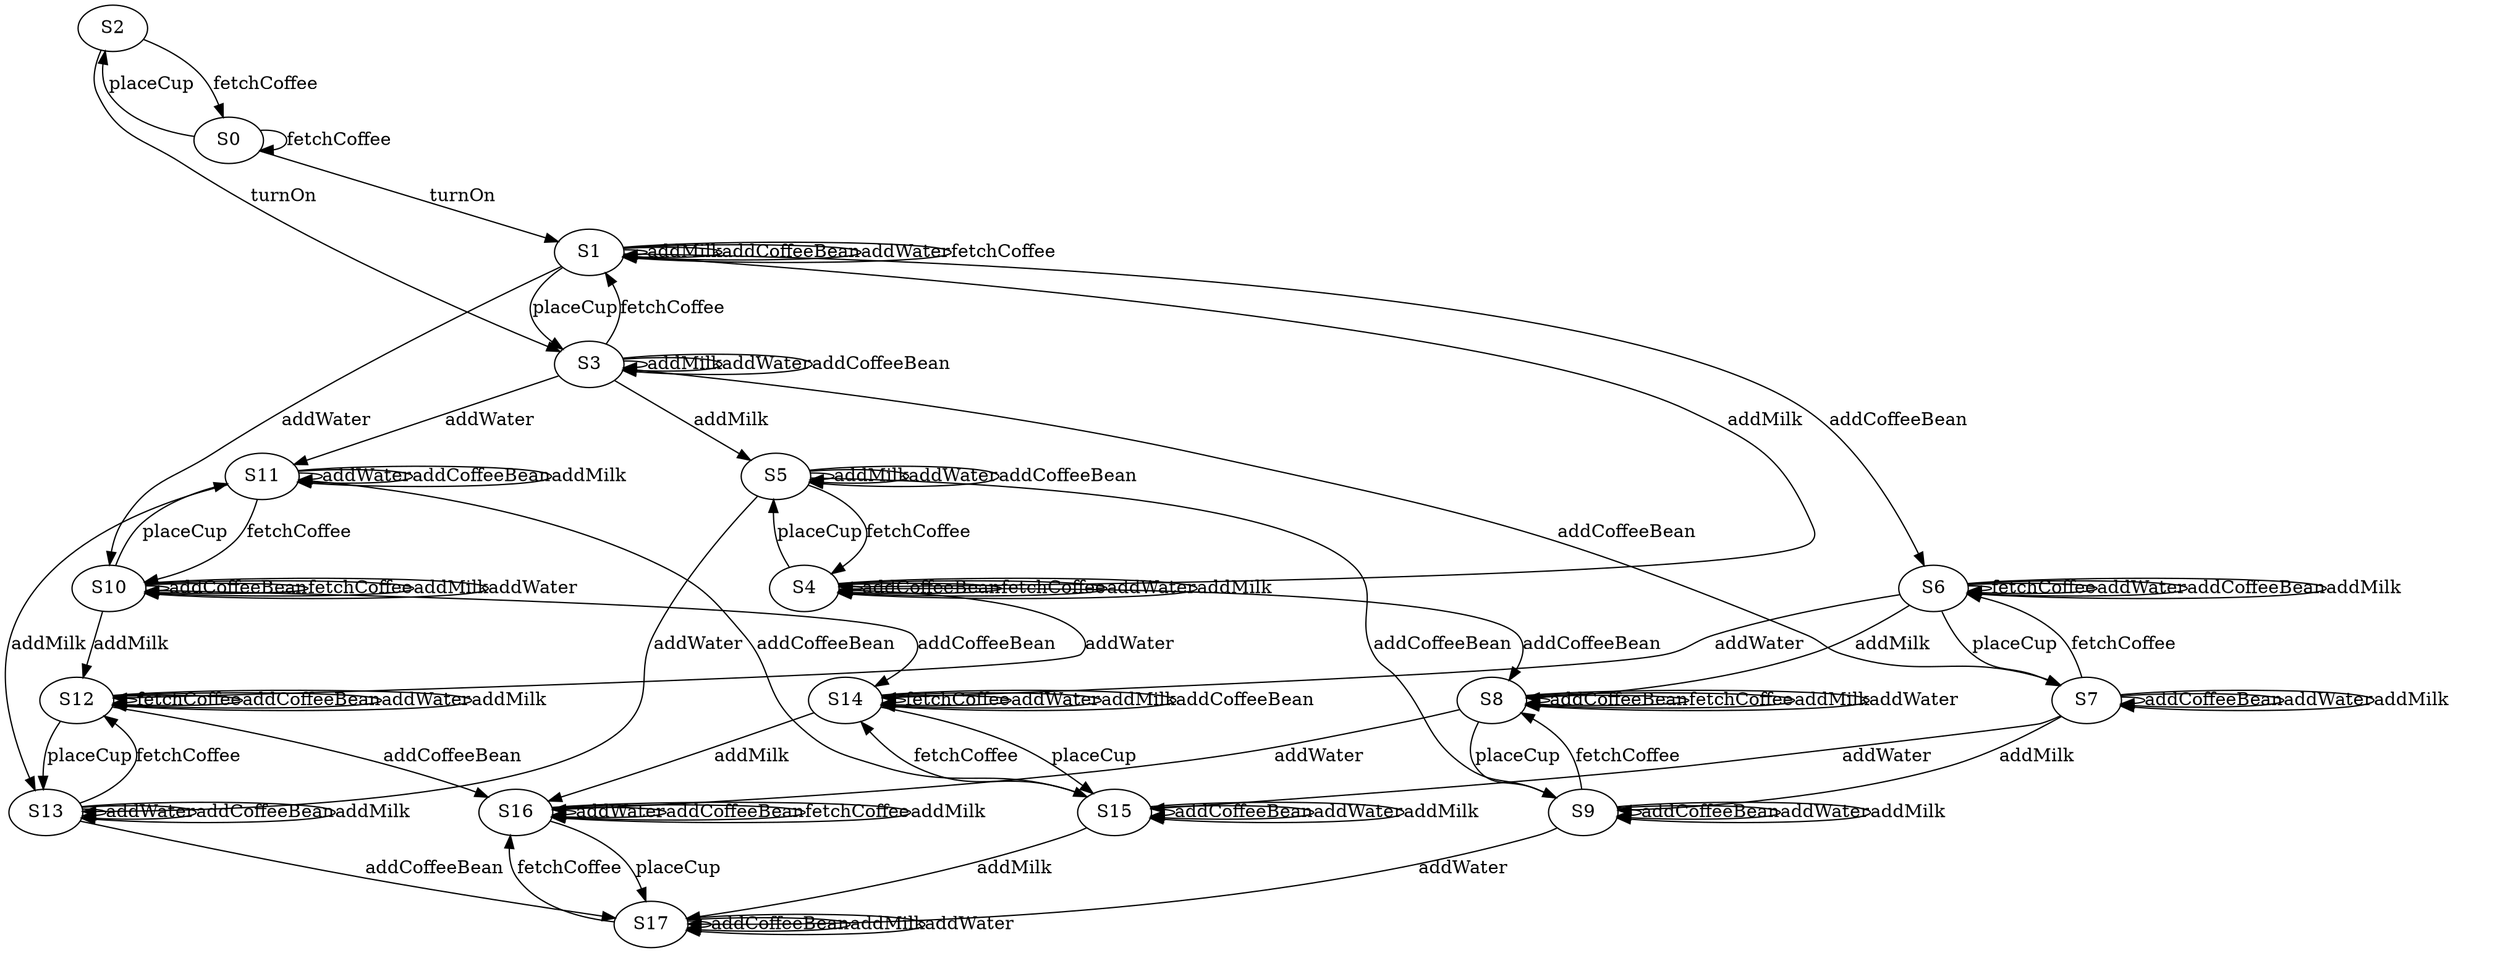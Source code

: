 digraph g {

	S11 -> S10 [label="fetchCoffee"];
	S12 -> S13 [label="placeCup"];
	S9 -> S8 [label="fetchCoffee"];
	S6 -> S8 [label="addMilk"];
	S8 -> S16 [label="addWater"];
	S1 -> S6 [label="addCoffeeBean"];
	S14 -> S14 [label="fetchCoffee"];
	S8 -> S8 [label="addCoffeeBean"];
	S5 -> S5 [label="addMilk"];
	S6 -> S6 [label="fetchCoffee"];
	S17 -> S17 [label="addCoffeeBean"];
	S13 -> S12 [label="fetchCoffee"];
	S3 -> S11 [label="addWater"];
	S13 -> S13 [label="addWater"];
	S4 -> S12 [label="addWater"];
	S10 -> S10 [label="addCoffeeBean"];
	S12 -> S16 [label="addCoffeeBean"];
	S13 -> S13 [label="addCoffeeBean"];
	S9 -> S9 [label="addCoffeeBean"];
	S17 -> S17 [label="addMilk"];
	S12 -> S12 [label="fetchCoffee"];
	S12 -> S12 [label="addCoffeeBean"];
	S9 -> S9 [label="addWater"];
	S4 -> S4 [label="addCoffeeBean"];
	S13 -> S17 [label="addCoffeeBean"];
	S5 -> S5 [label="addWater"];
	S6 -> S6 [label="addWater"];
	S7 -> S7 [label="addCoffeeBean"];
	S7 -> S7 [label="addWater"];
	S1 -> S1 [label="addMilk"];
	S6 -> S7 [label="placeCup"];
	S11 -> S11 [label="addWater"];
	S9 -> S17 [label="addWater"];
	S2 -> S0 [label="fetchCoffee"];
	S1 -> S1 [label="addCoffeeBean"];
	S1 -> S1 [label="addWater"];
	S12 -> S12 [label="addWater"];
	S1 -> S10 [label="addWater"];
	S14 -> S14 [label="addWater"];
	S5 -> S5 [label="addCoffeeBean"];
	S8 -> S8 [label="fetchCoffee"];
	S3 -> S3 [label="addMilk"];
	S0 -> S1 [label="turnOn"];
	S3 -> S3 [label="addWater"];
	S3 -> S3 [label="addCoffeeBean"];
	S15 -> S15 [label="addCoffeeBean"];
	S16 -> S16 [label="addWater"];
	S15 -> S15 [label="addWater"];
	S15 -> S17 [label="addMilk"];
	S1 -> S1 [label="fetchCoffee"];
	S15 -> S15 [label="addMilk"];
	S8 -> S8 [label="addMilk"];
	S4 -> S4 [label="fetchCoffee"];
	S12 -> S12 [label="addMilk"];
	S7 -> S15 [label="addWater"];
	S17 -> S17 [label="addWater"];
	S7 -> S6 [label="fetchCoffee"];
	S17 -> S16 [label="fetchCoffee"];
	S4 -> S8 [label="addCoffeeBean"];
	S2 -> S3 [label="turnOn"];
	S10 -> S10 [label="fetchCoffee"];
	S11 -> S11 [label="addCoffeeBean"];
	S1 -> S3 [label="placeCup"];
	S14 -> S14 [label="addMilk"];
	S8 -> S8 [label="addWater"];
	S1 -> S4 [label="addMilk"];
	S6 -> S6 [label="addCoffeeBean"];
	S8 -> S9 [label="placeCup"];
	S14 -> S14 [label="addCoffeeBean"];
	S4 -> S4 [label="addWater"];
	S5 -> S13 [label="addWater"];
	S15 -> S14 [label="fetchCoffee"];
	S4 -> S5 [label="placeCup"];
	S10 -> S11 [label="placeCup"];
	S11 -> S11 [label="addMilk"];
	S9 -> S9 [label="addMilk"];
	S7 -> S7 [label="addMilk"];
	S14 -> S15 [label="placeCup"];
	S3 -> S7 [label="addCoffeeBean"];
	S11 -> S15 [label="addCoffeeBean"];
	S7 -> S9 [label="addMilk"];
	S14 -> S16 [label="addMilk"];
	S10 -> S12 [label="addMilk"];
	S3 -> S1 [label="fetchCoffee"];
	S13 -> S13 [label="addMilk"];
	S4 -> S4 [label="addMilk"];
	S16 -> S16 [label="addCoffeeBean"];
	S16 -> S16 [label="fetchCoffee"];
	S0 -> S2 [label="placeCup"];
	S5 -> S9 [label="addCoffeeBean"];
	S10 -> S14 [label="addCoffeeBean"];
	S16 -> S16 [label="addMilk"];
	S16 -> S17 [label="placeCup"];
	S3 -> S5 [label="addMilk"];
	S10 -> S10 [label="addMilk"];
	S11 -> S13 [label="addMilk"];
	S5 -> S4 [label="fetchCoffee"];
	S10 -> S10 [label="addWater"];
	S6 -> S14 [label="addWater"];
	S6 -> S6 [label="addMilk"];
	S0 -> S0 [label="fetchCoffee"];

}
